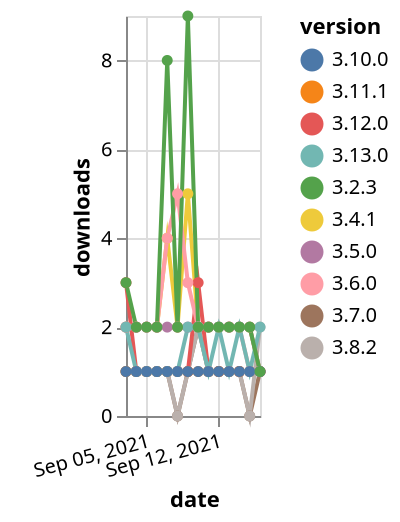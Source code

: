 {"$schema": "https://vega.github.io/schema/vega-lite/v5.json", "description": "A simple bar chart with embedded data.", "data": {"values": [{"date": "2021-09-03", "total": 251, "delta": 1, "version": "3.7.0"}, {"date": "2021-09-04", "total": 252, "delta": 1, "version": "3.7.0"}, {"date": "2021-09-05", "total": 253, "delta": 1, "version": "3.7.0"}, {"date": "2021-09-06", "total": 254, "delta": 1, "version": "3.7.0"}, {"date": "2021-09-07", "total": 255, "delta": 1, "version": "3.7.0"}, {"date": "2021-09-08", "total": 255, "delta": 0, "version": "3.7.0"}, {"date": "2021-09-09", "total": 256, "delta": 1, "version": "3.7.0"}, {"date": "2021-09-10", "total": 258, "delta": 2, "version": "3.7.0"}, {"date": "2021-09-11", "total": 259, "delta": 1, "version": "3.7.0"}, {"date": "2021-09-12", "total": 260, "delta": 1, "version": "3.7.0"}, {"date": "2021-09-13", "total": 261, "delta": 1, "version": "3.7.0"}, {"date": "2021-09-14", "total": 262, "delta": 1, "version": "3.7.0"}, {"date": "2021-09-15", "total": 262, "delta": 0, "version": "3.7.0"}, {"date": "2021-09-16", "total": 263, "delta": 1, "version": "3.7.0"}, {"date": "2021-09-03", "total": 396, "delta": 1, "version": "3.8.2"}, {"date": "2021-09-04", "total": 397, "delta": 1, "version": "3.8.2"}, {"date": "2021-09-05", "total": 398, "delta": 1, "version": "3.8.2"}, {"date": "2021-09-06", "total": 399, "delta": 1, "version": "3.8.2"}, {"date": "2021-09-07", "total": 400, "delta": 1, "version": "3.8.2"}, {"date": "2021-09-08", "total": 400, "delta": 0, "version": "3.8.2"}, {"date": "2021-09-09", "total": 401, "delta": 1, "version": "3.8.2"}, {"date": "2021-09-10", "total": 403, "delta": 2, "version": "3.8.2"}, {"date": "2021-09-11", "total": 404, "delta": 1, "version": "3.8.2"}, {"date": "2021-09-12", "total": 405, "delta": 1, "version": "3.8.2"}, {"date": "2021-09-13", "total": 406, "delta": 1, "version": "3.8.2"}, {"date": "2021-09-14", "total": 407, "delta": 1, "version": "3.8.2"}, {"date": "2021-09-15", "total": 407, "delta": 0, "version": "3.8.2"}, {"date": "2021-09-16", "total": 409, "delta": 2, "version": "3.8.2"}, {"date": "2021-09-03", "total": 179, "delta": 3, "version": "3.12.0"}, {"date": "2021-09-04", "total": 180, "delta": 1, "version": "3.12.0"}, {"date": "2021-09-05", "total": 181, "delta": 1, "version": "3.12.0"}, {"date": "2021-09-06", "total": 182, "delta": 1, "version": "3.12.0"}, {"date": "2021-09-07", "total": 183, "delta": 1, "version": "3.12.0"}, {"date": "2021-09-08", "total": 184, "delta": 1, "version": "3.12.0"}, {"date": "2021-09-09", "total": 185, "delta": 1, "version": "3.12.0"}, {"date": "2021-09-10", "total": 188, "delta": 3, "version": "3.12.0"}, {"date": "2021-09-11", "total": 189, "delta": 1, "version": "3.12.0"}, {"date": "2021-09-12", "total": 190, "delta": 1, "version": "3.12.0"}, {"date": "2021-09-13", "total": 191, "delta": 1, "version": "3.12.0"}, {"date": "2021-09-14", "total": 192, "delta": 1, "version": "3.12.0"}, {"date": "2021-09-15", "total": 193, "delta": 1, "version": "3.12.0"}, {"date": "2021-09-16", "total": 194, "delta": 1, "version": "3.12.0"}, {"date": "2021-09-03", "total": 150, "delta": 1, "version": "3.11.1"}, {"date": "2021-09-04", "total": 151, "delta": 1, "version": "3.11.1"}, {"date": "2021-09-05", "total": 152, "delta": 1, "version": "3.11.1"}, {"date": "2021-09-06", "total": 153, "delta": 1, "version": "3.11.1"}, {"date": "2021-09-07", "total": 154, "delta": 1, "version": "3.11.1"}, {"date": "2021-09-08", "total": 155, "delta": 1, "version": "3.11.1"}, {"date": "2021-09-09", "total": 156, "delta": 1, "version": "3.11.1"}, {"date": "2021-09-10", "total": 157, "delta": 1, "version": "3.11.1"}, {"date": "2021-09-11", "total": 158, "delta": 1, "version": "3.11.1"}, {"date": "2021-09-12", "total": 159, "delta": 1, "version": "3.11.1"}, {"date": "2021-09-13", "total": 160, "delta": 1, "version": "3.11.1"}, {"date": "2021-09-14", "total": 161, "delta": 1, "version": "3.11.1"}, {"date": "2021-09-15", "total": 162, "delta": 1, "version": "3.11.1"}, {"date": "2021-09-16", "total": 163, "delta": 1, "version": "3.11.1"}, {"date": "2021-09-03", "total": 2618, "delta": 2, "version": "3.4.1"}, {"date": "2021-09-04", "total": 2620, "delta": 2, "version": "3.4.1"}, {"date": "2021-09-05", "total": 2622, "delta": 2, "version": "3.4.1"}, {"date": "2021-09-06", "total": 2624, "delta": 2, "version": "3.4.1"}, {"date": "2021-09-07", "total": 2628, "delta": 4, "version": "3.4.1"}, {"date": "2021-09-08", "total": 2630, "delta": 2, "version": "3.4.1"}, {"date": "2021-09-09", "total": 2635, "delta": 5, "version": "3.4.1"}, {"date": "2021-09-10", "total": 2637, "delta": 2, "version": "3.4.1"}, {"date": "2021-09-11", "total": 2639, "delta": 2, "version": "3.4.1"}, {"date": "2021-09-12", "total": 2641, "delta": 2, "version": "3.4.1"}, {"date": "2021-09-13", "total": 2643, "delta": 2, "version": "3.4.1"}, {"date": "2021-09-14", "total": 2645, "delta": 2, "version": "3.4.1"}, {"date": "2021-09-15", "total": 2647, "delta": 2, "version": "3.4.1"}, {"date": "2021-09-16", "total": 2648, "delta": 1, "version": "3.4.1"}, {"date": "2021-09-03", "total": 2425, "delta": 2, "version": "3.6.0"}, {"date": "2021-09-04", "total": 2427, "delta": 2, "version": "3.6.0"}, {"date": "2021-09-05", "total": 2429, "delta": 2, "version": "3.6.0"}, {"date": "2021-09-06", "total": 2431, "delta": 2, "version": "3.6.0"}, {"date": "2021-09-07", "total": 2435, "delta": 4, "version": "3.6.0"}, {"date": "2021-09-08", "total": 2440, "delta": 5, "version": "3.6.0"}, {"date": "2021-09-09", "total": 2443, "delta": 3, "version": "3.6.0"}, {"date": "2021-09-10", "total": 2445, "delta": 2, "version": "3.6.0"}, {"date": "2021-09-11", "total": 2447, "delta": 2, "version": "3.6.0"}, {"date": "2021-09-12", "total": 2449, "delta": 2, "version": "3.6.0"}, {"date": "2021-09-13", "total": 2451, "delta": 2, "version": "3.6.0"}, {"date": "2021-09-14", "total": 2453, "delta": 2, "version": "3.6.0"}, {"date": "2021-09-15", "total": 2454, "delta": 1, "version": "3.6.0"}, {"date": "2021-09-16", "total": 2455, "delta": 1, "version": "3.6.0"}, {"date": "2021-09-03", "total": 2319, "delta": 2, "version": "3.5.0"}, {"date": "2021-09-04", "total": 2321, "delta": 2, "version": "3.5.0"}, {"date": "2021-09-05", "total": 2323, "delta": 2, "version": "3.5.0"}, {"date": "2021-09-06", "total": 2325, "delta": 2, "version": "3.5.0"}, {"date": "2021-09-07", "total": 2327, "delta": 2, "version": "3.5.0"}, {"date": "2021-09-08", "total": 2329, "delta": 2, "version": "3.5.0"}, {"date": "2021-09-09", "total": 2331, "delta": 2, "version": "3.5.0"}, {"date": "2021-09-10", "total": 2333, "delta": 2, "version": "3.5.0"}, {"date": "2021-09-11", "total": 2335, "delta": 2, "version": "3.5.0"}, {"date": "2021-09-12", "total": 2337, "delta": 2, "version": "3.5.0"}, {"date": "2021-09-13", "total": 2339, "delta": 2, "version": "3.5.0"}, {"date": "2021-09-14", "total": 2341, "delta": 2, "version": "3.5.0"}, {"date": "2021-09-15", "total": 2343, "delta": 2, "version": "3.5.0"}, {"date": "2021-09-16", "total": 2344, "delta": 1, "version": "3.5.0"}, {"date": "2021-09-03", "total": 122, "delta": 2, "version": "3.13.0"}, {"date": "2021-09-04", "total": 123, "delta": 1, "version": "3.13.0"}, {"date": "2021-09-05", "total": 124, "delta": 1, "version": "3.13.0"}, {"date": "2021-09-06", "total": 125, "delta": 1, "version": "3.13.0"}, {"date": "2021-09-07", "total": 126, "delta": 1, "version": "3.13.0"}, {"date": "2021-09-08", "total": 127, "delta": 1, "version": "3.13.0"}, {"date": "2021-09-09", "total": 129, "delta": 2, "version": "3.13.0"}, {"date": "2021-09-10", "total": 131, "delta": 2, "version": "3.13.0"}, {"date": "2021-09-11", "total": 132, "delta": 1, "version": "3.13.0"}, {"date": "2021-09-12", "total": 134, "delta": 2, "version": "3.13.0"}, {"date": "2021-09-13", "total": 135, "delta": 1, "version": "3.13.0"}, {"date": "2021-09-14", "total": 137, "delta": 2, "version": "3.13.0"}, {"date": "2021-09-15", "total": 138, "delta": 1, "version": "3.13.0"}, {"date": "2021-09-16", "total": 140, "delta": 2, "version": "3.13.0"}, {"date": "2021-09-03", "total": 190, "delta": 1, "version": "3.10.0"}, {"date": "2021-09-04", "total": 191, "delta": 1, "version": "3.10.0"}, {"date": "2021-09-05", "total": 192, "delta": 1, "version": "3.10.0"}, {"date": "2021-09-06", "total": 193, "delta": 1, "version": "3.10.0"}, {"date": "2021-09-07", "total": 194, "delta": 1, "version": "3.10.0"}, {"date": "2021-09-08", "total": 195, "delta": 1, "version": "3.10.0"}, {"date": "2021-09-09", "total": 196, "delta": 1, "version": "3.10.0"}, {"date": "2021-09-10", "total": 197, "delta": 1, "version": "3.10.0"}, {"date": "2021-09-11", "total": 198, "delta": 1, "version": "3.10.0"}, {"date": "2021-09-12", "total": 199, "delta": 1, "version": "3.10.0"}, {"date": "2021-09-13", "total": 200, "delta": 1, "version": "3.10.0"}, {"date": "2021-09-14", "total": 201, "delta": 1, "version": "3.10.0"}, {"date": "2021-09-15", "total": 202, "delta": 1, "version": "3.10.0"}, {"date": "2021-09-16", "total": 203, "delta": 1, "version": "3.10.0"}, {"date": "2021-09-03", "total": 5125, "delta": 3, "version": "3.2.3"}, {"date": "2021-09-04", "total": 5127, "delta": 2, "version": "3.2.3"}, {"date": "2021-09-05", "total": 5129, "delta": 2, "version": "3.2.3"}, {"date": "2021-09-06", "total": 5131, "delta": 2, "version": "3.2.3"}, {"date": "2021-09-07", "total": 5139, "delta": 8, "version": "3.2.3"}, {"date": "2021-09-08", "total": 5141, "delta": 2, "version": "3.2.3"}, {"date": "2021-09-09", "total": 5150, "delta": 9, "version": "3.2.3"}, {"date": "2021-09-10", "total": 5152, "delta": 2, "version": "3.2.3"}, {"date": "2021-09-11", "total": 5154, "delta": 2, "version": "3.2.3"}, {"date": "2021-09-12", "total": 5156, "delta": 2, "version": "3.2.3"}, {"date": "2021-09-13", "total": 5158, "delta": 2, "version": "3.2.3"}, {"date": "2021-09-14", "total": 5160, "delta": 2, "version": "3.2.3"}, {"date": "2021-09-15", "total": 5162, "delta": 2, "version": "3.2.3"}, {"date": "2021-09-16", "total": 5163, "delta": 1, "version": "3.2.3"}]}, "width": "container", "mark": {"type": "line", "point": {"filled": true}}, "encoding": {"x": {"field": "date", "type": "temporal", "timeUnit": "yearmonthdate", "title": "date", "axis": {"labelAngle": -15}}, "y": {"field": "delta", "type": "quantitative", "title": "downloads"}, "color": {"field": "version", "type": "nominal"}, "tooltip": {"field": "delta"}}}